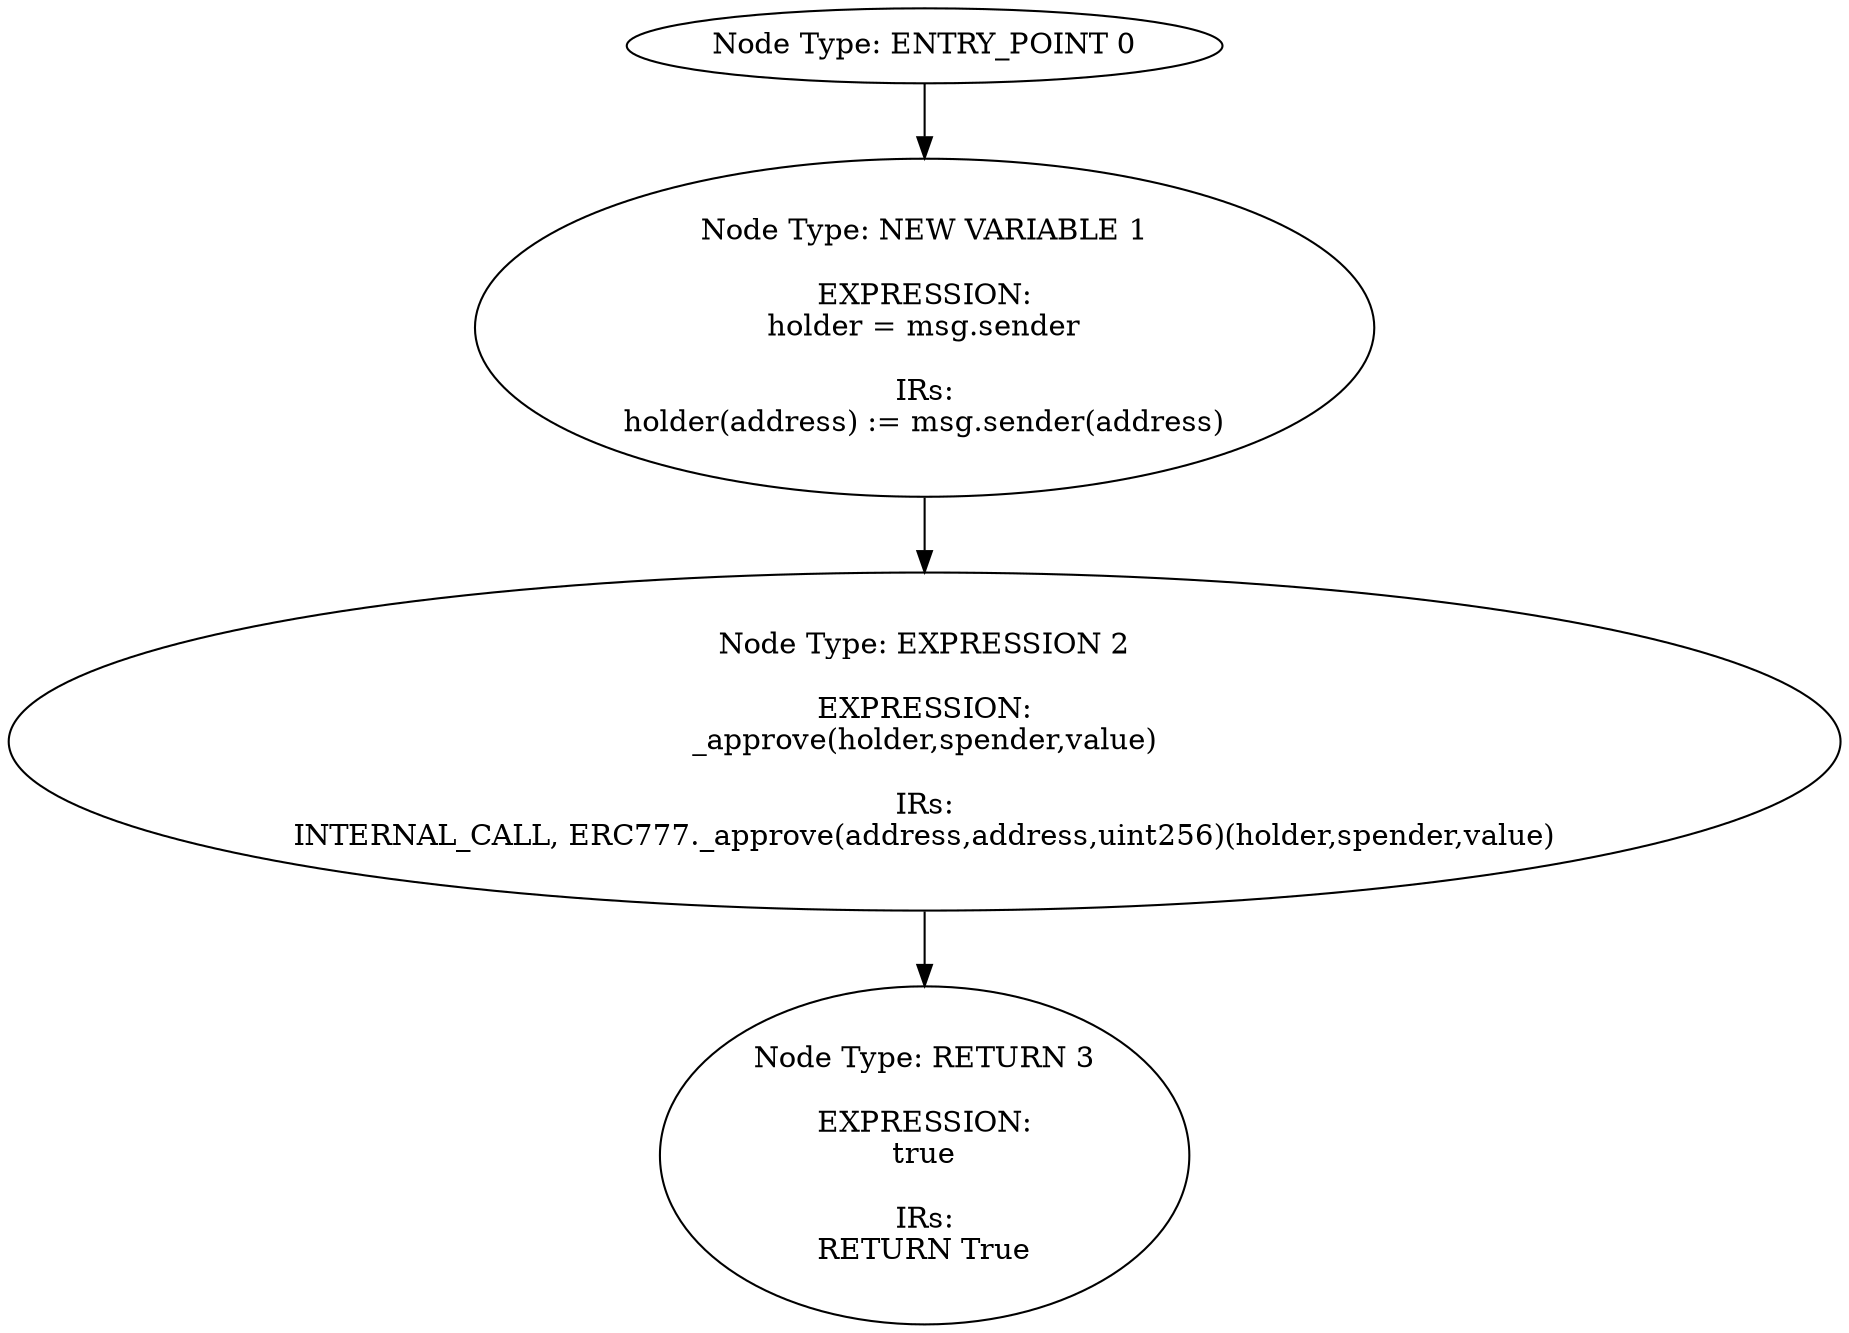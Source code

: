 digraph{
0[label="Node Type: ENTRY_POINT 0
"];
0->1;
1[label="Node Type: NEW VARIABLE 1

EXPRESSION:
holder = msg.sender

IRs:
holder(address) := msg.sender(address)"];
1->2;
2[label="Node Type: EXPRESSION 2

EXPRESSION:
_approve(holder,spender,value)

IRs:
INTERNAL_CALL, ERC777._approve(address,address,uint256)(holder,spender,value)"];
2->3;
3[label="Node Type: RETURN 3

EXPRESSION:
true

IRs:
RETURN True"];
}
